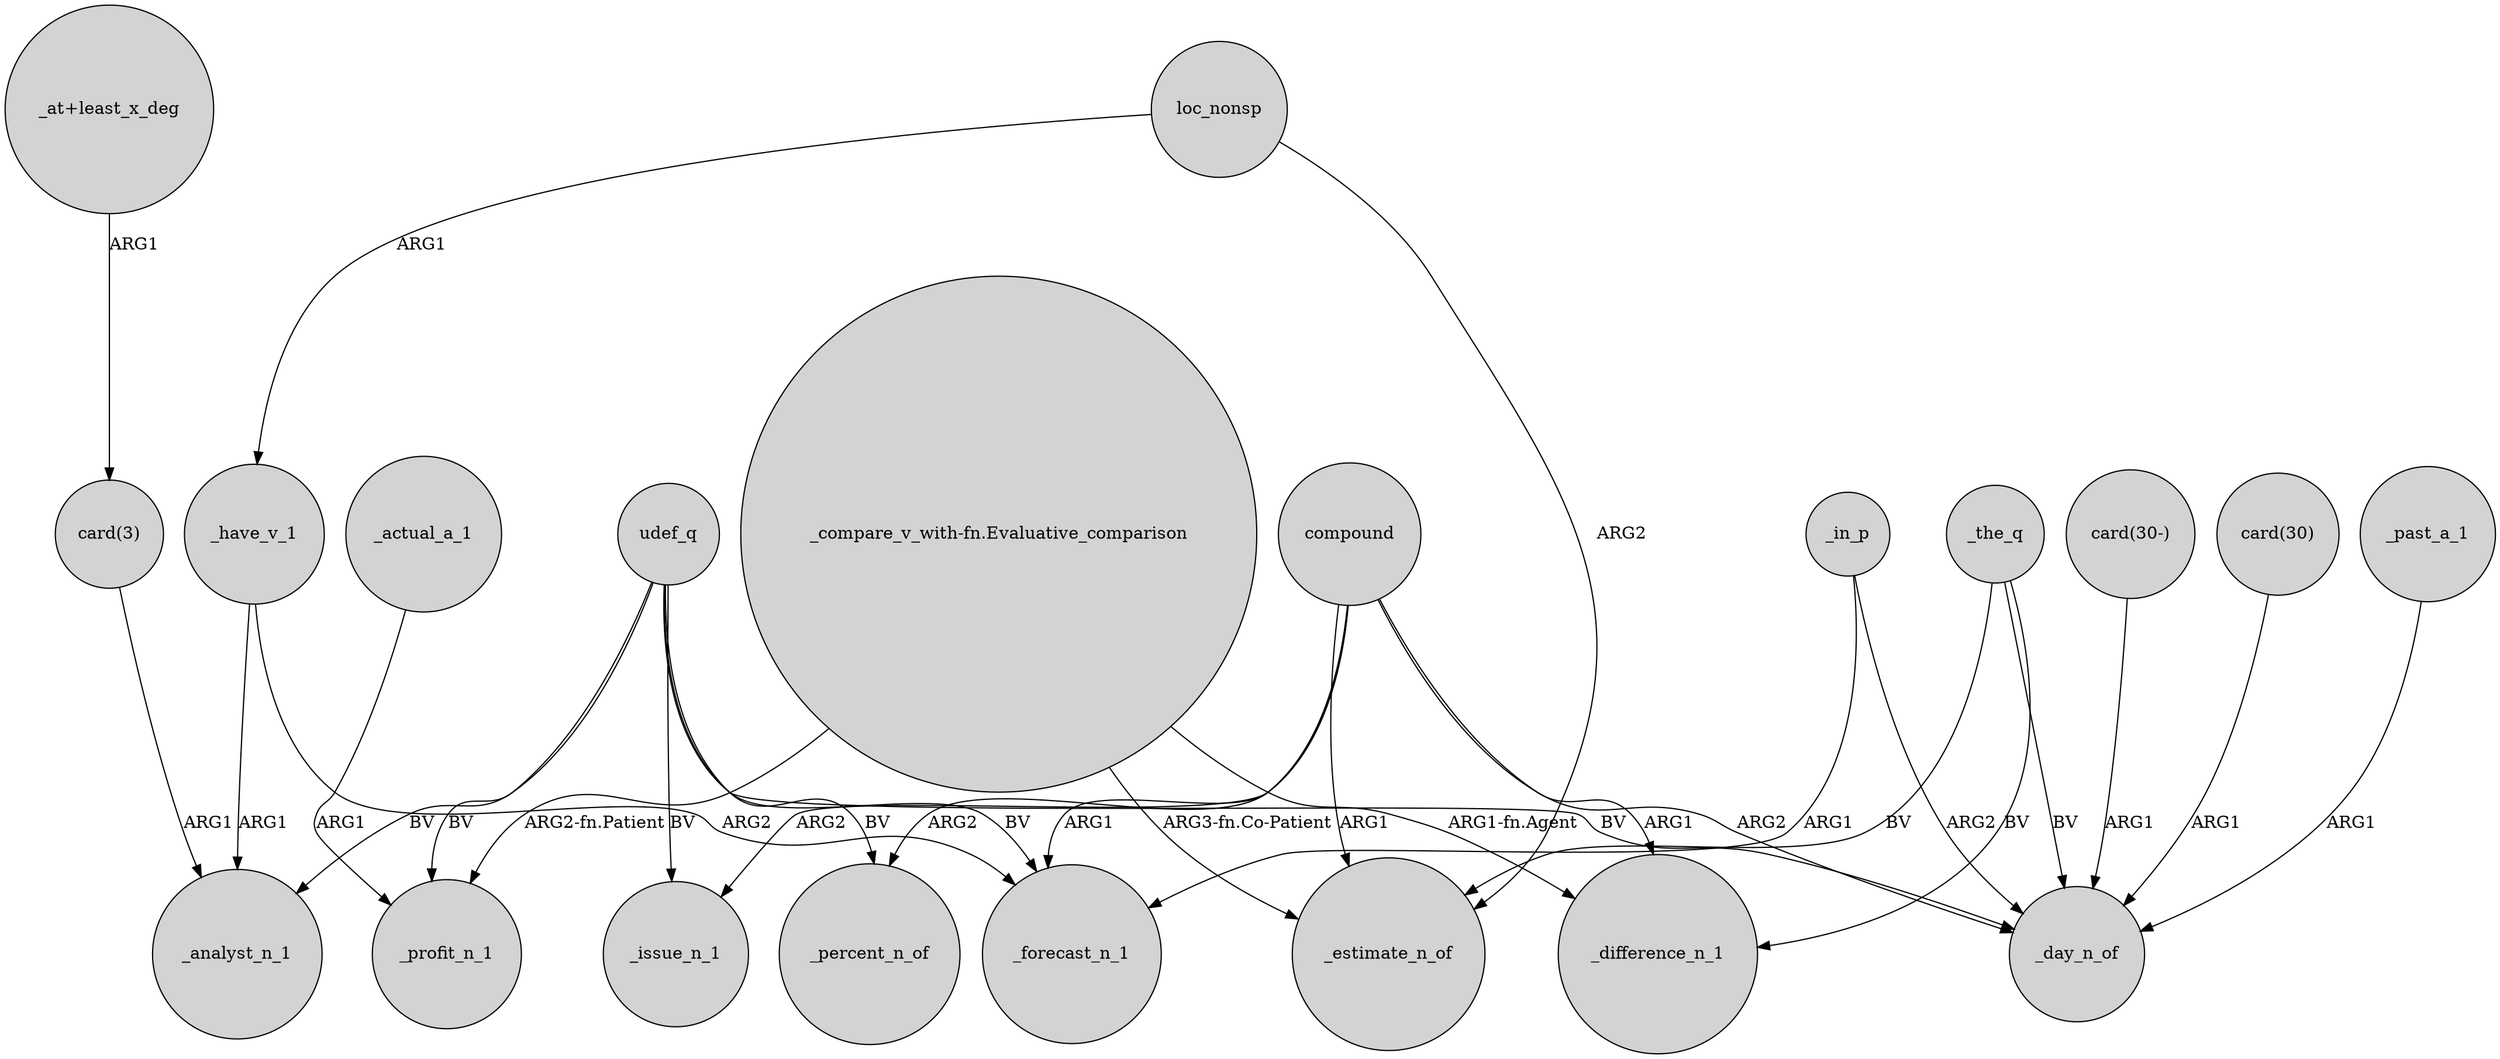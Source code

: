 digraph {
	node [shape=circle style=filled]
	_have_v_1 -> _analyst_n_1 [label=ARG1]
	_in_p -> _forecast_n_1 [label=ARG1]
	compound -> _estimate_n_of [label=ARG1]
	"_at+least_x_deg" -> "card(3)" [label=ARG1]
	compound -> _day_n_of [label=ARG2]
	loc_nonsp -> _estimate_n_of [label=ARG2]
	"_compare_v_with-fn.Evaluative_comparison" -> _profit_n_1 [label="ARG2-fn.Patient"]
	udef_q -> _day_n_of [label=BV]
	"card(30-)" -> _day_n_of [label=ARG1]
	compound -> _percent_n_of [label=ARG2]
	_the_q -> _day_n_of [label=BV]
	_the_q -> _difference_n_1 [label=BV]
	_actual_a_1 -> _profit_n_1 [label=ARG1]
	udef_q -> _issue_n_1 [label=BV]
	compound -> _difference_n_1 [label=ARG1]
	_the_q -> _estimate_n_of [label=BV]
	"card(3)" -> _analyst_n_1 [label=ARG1]
	loc_nonsp -> _have_v_1 [label=ARG1]
	compound -> _issue_n_1 [label=ARG2]
	udef_q -> _forecast_n_1 [label=BV]
	compound -> _forecast_n_1 [label=ARG1]
	"_compare_v_with-fn.Evaluative_comparison" -> _difference_n_1 [label="ARG1-fn.Agent"]
	"_compare_v_with-fn.Evaluative_comparison" -> _estimate_n_of [label="ARG3-fn.Co-Patient"]
	_have_v_1 -> _forecast_n_1 [label=ARG2]
	udef_q -> _profit_n_1 [label=BV]
	udef_q -> _percent_n_of [label=BV]
	"card(30)" -> _day_n_of [label=ARG1]
	udef_q -> _analyst_n_1 [label=BV]
	_past_a_1 -> _day_n_of [label=ARG1]
	_in_p -> _day_n_of [label=ARG2]
}
